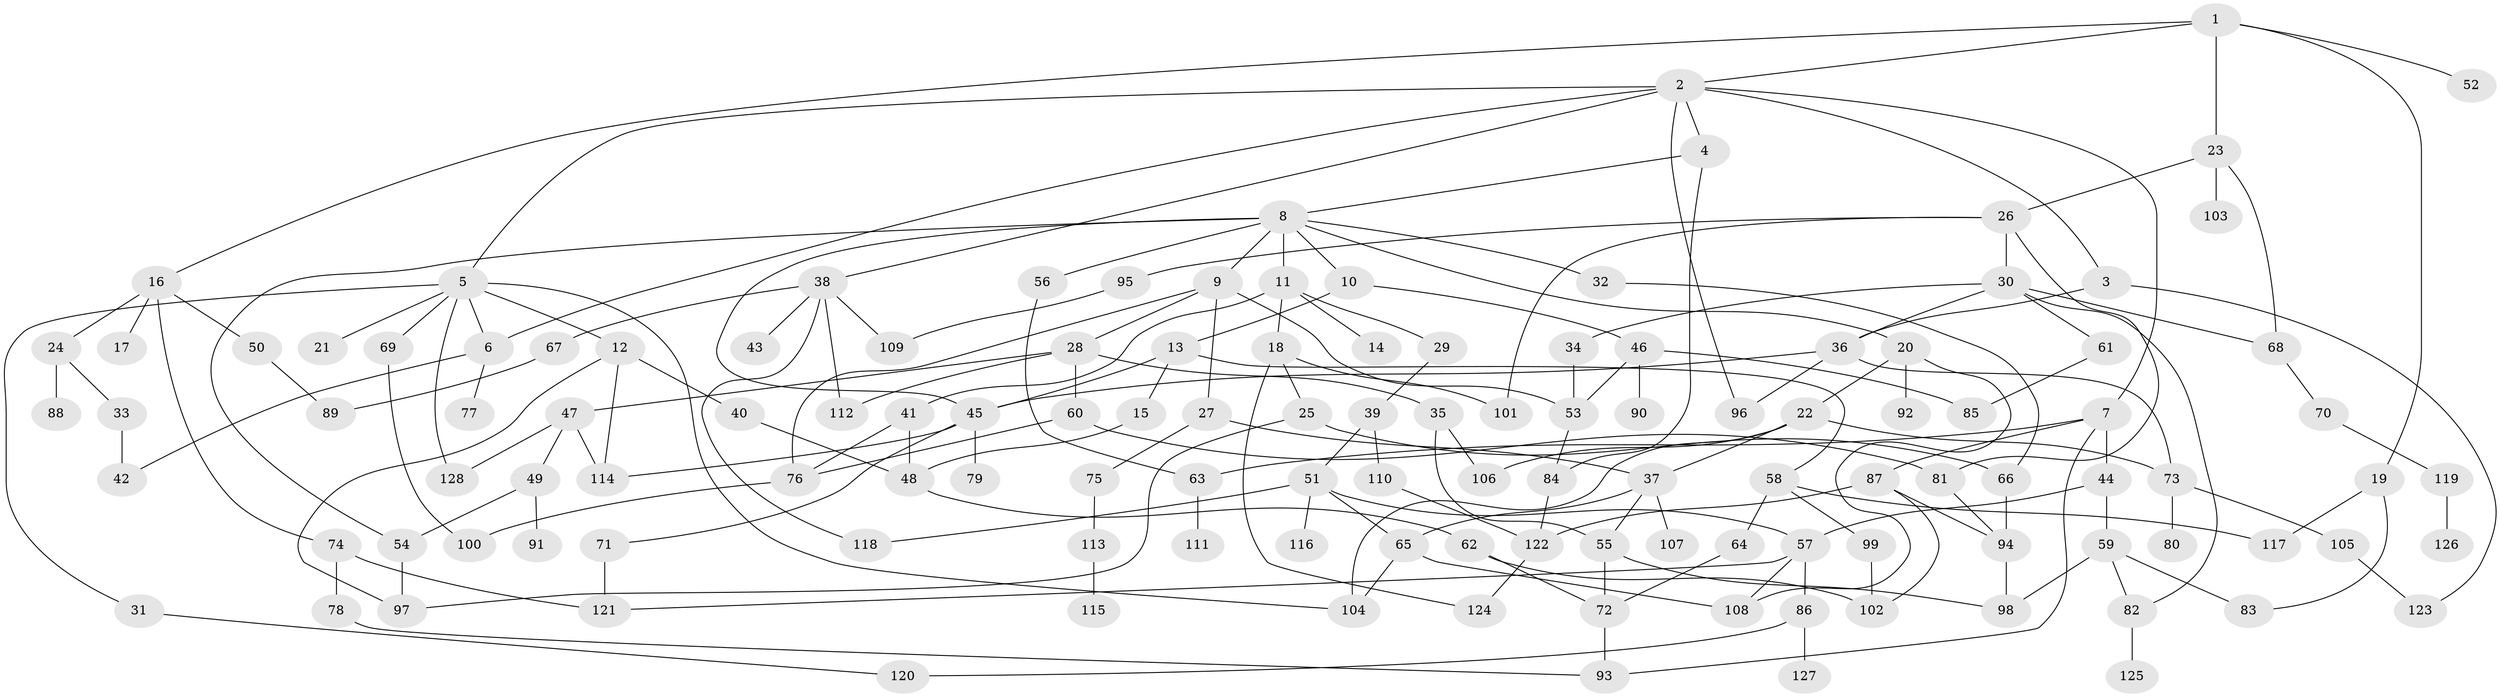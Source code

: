 // coarse degree distribution, {4: 0.14444444444444443, 8: 0.022222222222222223, 3: 0.25555555555555554, 7: 0.022222222222222223, 5: 0.07777777777777778, 9: 0.011111111111111112, 6: 0.06666666666666667, 2: 0.3, 1: 0.1}
// Generated by graph-tools (version 1.1) at 2025/49/03/04/25 22:49:01]
// undirected, 128 vertices, 187 edges
graph export_dot {
  node [color=gray90,style=filled];
  1;
  2;
  3;
  4;
  5;
  6;
  7;
  8;
  9;
  10;
  11;
  12;
  13;
  14;
  15;
  16;
  17;
  18;
  19;
  20;
  21;
  22;
  23;
  24;
  25;
  26;
  27;
  28;
  29;
  30;
  31;
  32;
  33;
  34;
  35;
  36;
  37;
  38;
  39;
  40;
  41;
  42;
  43;
  44;
  45;
  46;
  47;
  48;
  49;
  50;
  51;
  52;
  53;
  54;
  55;
  56;
  57;
  58;
  59;
  60;
  61;
  62;
  63;
  64;
  65;
  66;
  67;
  68;
  69;
  70;
  71;
  72;
  73;
  74;
  75;
  76;
  77;
  78;
  79;
  80;
  81;
  82;
  83;
  84;
  85;
  86;
  87;
  88;
  89;
  90;
  91;
  92;
  93;
  94;
  95;
  96;
  97;
  98;
  99;
  100;
  101;
  102;
  103;
  104;
  105;
  106;
  107;
  108;
  109;
  110;
  111;
  112;
  113;
  114;
  115;
  116;
  117;
  118;
  119;
  120;
  121;
  122;
  123;
  124;
  125;
  126;
  127;
  128;
  1 -- 2;
  1 -- 16;
  1 -- 19;
  1 -- 23;
  1 -- 52;
  2 -- 3;
  2 -- 4;
  2 -- 5;
  2 -- 6;
  2 -- 7;
  2 -- 38;
  2 -- 96;
  3 -- 36;
  3 -- 123;
  4 -- 8;
  4 -- 84;
  5 -- 12;
  5 -- 21;
  5 -- 31;
  5 -- 69;
  5 -- 104;
  5 -- 128;
  5 -- 6;
  6 -- 77;
  6 -- 42;
  7 -- 44;
  7 -- 87;
  7 -- 93;
  7 -- 63;
  8 -- 9;
  8 -- 10;
  8 -- 11;
  8 -- 20;
  8 -- 32;
  8 -- 54;
  8 -- 56;
  8 -- 45;
  9 -- 27;
  9 -- 28;
  9 -- 53;
  9 -- 76;
  10 -- 13;
  10 -- 46;
  11 -- 14;
  11 -- 18;
  11 -- 29;
  11 -- 41;
  12 -- 40;
  12 -- 114;
  12 -- 97;
  13 -- 15;
  13 -- 58;
  13 -- 45;
  15 -- 48;
  16 -- 17;
  16 -- 24;
  16 -- 50;
  16 -- 74;
  18 -- 25;
  18 -- 124;
  18 -- 101;
  19 -- 83;
  19 -- 117;
  20 -- 22;
  20 -- 92;
  20 -- 108;
  22 -- 37;
  22 -- 106;
  22 -- 104;
  22 -- 73;
  23 -- 26;
  23 -- 103;
  23 -- 68;
  24 -- 33;
  24 -- 88;
  25 -- 66;
  25 -- 97;
  26 -- 30;
  26 -- 95;
  26 -- 101;
  26 -- 81;
  27 -- 75;
  27 -- 37;
  28 -- 35;
  28 -- 47;
  28 -- 60;
  28 -- 112;
  29 -- 39;
  30 -- 34;
  30 -- 61;
  30 -- 68;
  30 -- 82;
  30 -- 36;
  31 -- 120;
  32 -- 66;
  33 -- 42;
  34 -- 53;
  35 -- 55;
  35 -- 106;
  36 -- 45;
  36 -- 73;
  36 -- 96;
  37 -- 107;
  37 -- 65;
  37 -- 55;
  38 -- 43;
  38 -- 67;
  38 -- 109;
  38 -- 112;
  38 -- 118;
  39 -- 51;
  39 -- 110;
  40 -- 48;
  41 -- 76;
  41 -- 48;
  44 -- 57;
  44 -- 59;
  45 -- 71;
  45 -- 79;
  45 -- 114;
  46 -- 90;
  46 -- 85;
  46 -- 53;
  47 -- 49;
  47 -- 114;
  47 -- 128;
  48 -- 62;
  49 -- 91;
  49 -- 54;
  50 -- 89;
  51 -- 65;
  51 -- 116;
  51 -- 118;
  51 -- 57;
  53 -- 84;
  54 -- 97;
  55 -- 98;
  55 -- 72;
  56 -- 63;
  57 -- 86;
  57 -- 121;
  57 -- 108;
  58 -- 64;
  58 -- 99;
  58 -- 117;
  59 -- 83;
  59 -- 82;
  59 -- 98;
  60 -- 76;
  60 -- 81;
  61 -- 85;
  62 -- 102;
  62 -- 72;
  63 -- 111;
  64 -- 72;
  65 -- 108;
  65 -- 104;
  66 -- 94;
  67 -- 89;
  68 -- 70;
  69 -- 100;
  70 -- 119;
  71 -- 121;
  72 -- 93;
  73 -- 80;
  73 -- 105;
  74 -- 78;
  74 -- 121;
  75 -- 113;
  76 -- 100;
  78 -- 93;
  81 -- 94;
  82 -- 125;
  84 -- 122;
  86 -- 127;
  86 -- 120;
  87 -- 94;
  87 -- 122;
  87 -- 102;
  94 -- 98;
  95 -- 109;
  99 -- 102;
  105 -- 123;
  110 -- 122;
  113 -- 115;
  119 -- 126;
  122 -- 124;
}
